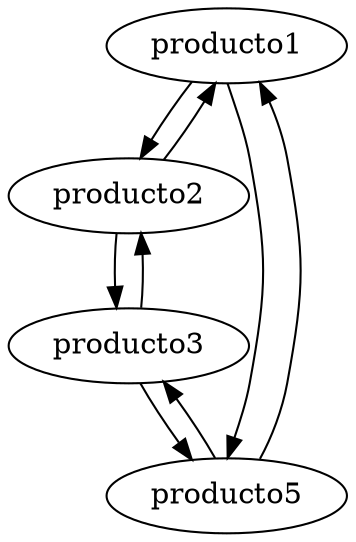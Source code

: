 digraph G {

producto1->producto2
producto2->producto1
producto2->producto3
producto3->producto2
producto3->producto5
producto5->producto3
producto5->producto1
producto1->producto5


}
